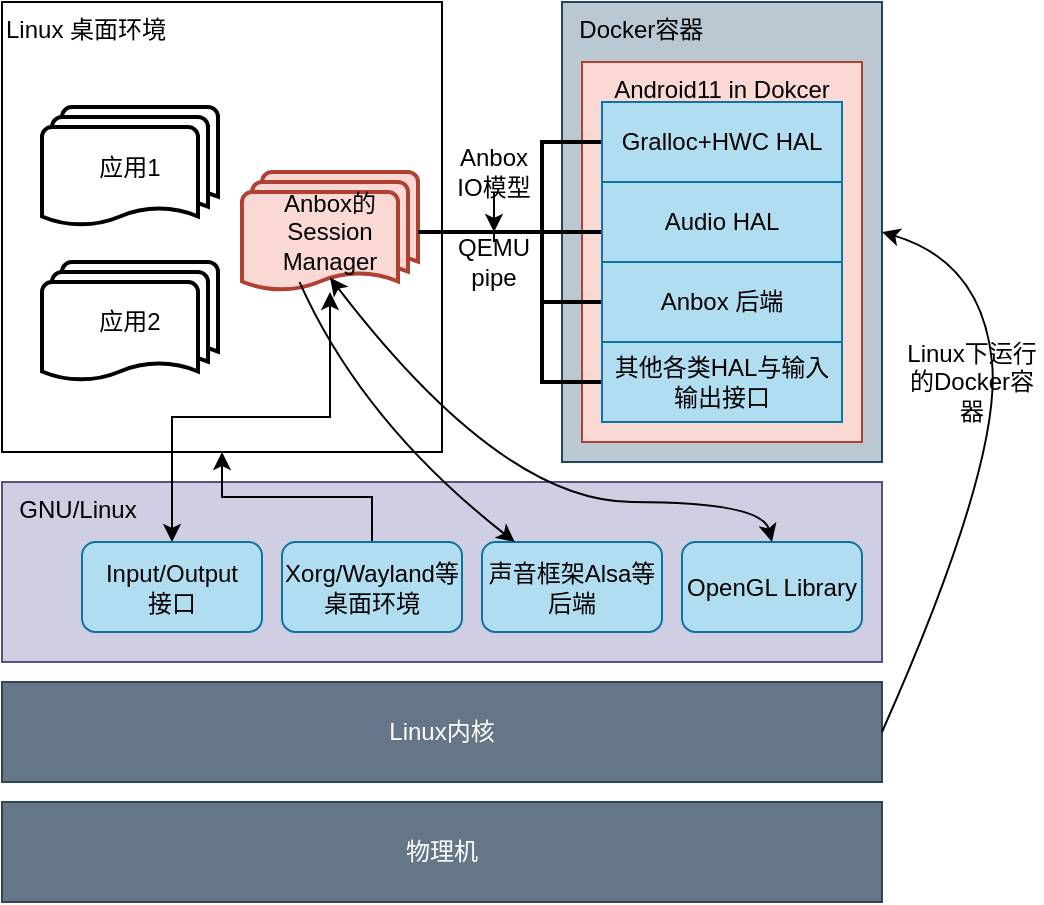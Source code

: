<mxfile version="19.0.1" type="device"><diagram id="BWZ64X02QRxM8R3yrkuW" name="Page-1"><mxGraphModel dx="990" dy="547" grid="1" gridSize="10" guides="1" tooltips="1" connect="1" arrows="1" fold="1" page="1" pageScale="1" pageWidth="827" pageHeight="1169" math="0" shadow="0"><root><mxCell id="0"/><mxCell id="1" parent="0"/><mxCell id="dfGxnwlHYl9-c2D9PV9k-5" value="Linux内核" style="rounded=0;whiteSpace=wrap;html=1;fillColor=#647687;fontColor=#ffffff;strokeColor=#314354;align=center;horizontal=1;verticalAlign=middle;" vertex="1" parent="1"><mxGeometry x="180" y="420" width="440" height="50" as="geometry"/></mxCell><mxCell id="dfGxnwlHYl9-c2D9PV9k-3" value="物理机" style="rounded=0;whiteSpace=wrap;html=1;fillColor=#647687;fontColor=#ffffff;strokeColor=#314354;" vertex="1" parent="1"><mxGeometry x="180" y="480" width="440" height="50" as="geometry"/></mxCell><mxCell id="dfGxnwlHYl9-c2D9PV9k-8" value="&amp;nbsp; GNU/Linux" style="rounded=0;whiteSpace=wrap;html=1;fillColor=#d0cee2;strokeColor=#56517e;align=left;verticalAlign=top;" vertex="1" parent="1"><mxGeometry x="180" y="320" width="440" height="90" as="geometry"/></mxCell><mxCell id="dfGxnwlHYl9-c2D9PV9k-11" value="Linux 桌面环境" style="rounded=0;whiteSpace=wrap;html=1;align=left;verticalAlign=top;" vertex="1" parent="1"><mxGeometry x="180" y="80" width="220" height="225" as="geometry"/></mxCell><mxCell id="dfGxnwlHYl9-c2D9PV9k-18" value="应用1" style="strokeWidth=2;html=1;shape=mxgraph.flowchart.multi-document;whiteSpace=wrap;" vertex="1" parent="1"><mxGeometry x="200" y="132.5" width="88" height="60" as="geometry"/></mxCell><mxCell id="dfGxnwlHYl9-c2D9PV9k-23" value="应用2" style="strokeWidth=2;html=1;shape=mxgraph.flowchart.multi-document;whiteSpace=wrap;" vertex="1" parent="1"><mxGeometry x="200" y="210" width="88" height="60" as="geometry"/></mxCell><mxCell id="dfGxnwlHYl9-c2D9PV9k-24" value="&amp;nbsp; Docker容器" style="rounded=0;whiteSpace=wrap;html=1;fillColor=#bac8d3;strokeColor=#23445d;align=left;verticalAlign=top;" vertex="1" parent="1"><mxGeometry x="460" y="80" width="160" height="230" as="geometry"/></mxCell><mxCell id="dfGxnwlHYl9-c2D9PV9k-27" value="Android11 in Dokcer" style="rounded=0;whiteSpace=wrap;html=1;fillColor=#fad9d5;strokeColor=#ae4132;verticalAlign=top;" vertex="1" parent="1"><mxGeometry x="470" y="110" width="140" height="190" as="geometry"/></mxCell><mxCell id="dfGxnwlHYl9-c2D9PV9k-35" value="OpenGL Library" style="rounded=1;whiteSpace=wrap;html=1;fillColor=#b1ddf0;strokeColor=#10739e;" vertex="1" parent="1"><mxGeometry x="520" y="350" width="90" height="45" as="geometry"/></mxCell><mxCell id="dfGxnwlHYl9-c2D9PV9k-38" value="声音框架Alsa等后端" style="rounded=1;whiteSpace=wrap;html=1;fillColor=#b1ddf0;strokeColor=#10739e;" vertex="1" parent="1"><mxGeometry x="420" y="350" width="90" height="45" as="geometry"/></mxCell><mxCell id="dfGxnwlHYl9-c2D9PV9k-52" style="edgeStyle=orthogonalEdgeStyle;rounded=0;orthogonalLoop=1;jettySize=auto;html=1;startArrow=none;startFill=0;endArrow=classic;endFill=1;strokeWidth=1;" edge="1" parent="1" source="dfGxnwlHYl9-c2D9PV9k-39" target="dfGxnwlHYl9-c2D9PV9k-11"><mxGeometry relative="1" as="geometry"/></mxCell><mxCell id="dfGxnwlHYl9-c2D9PV9k-39" value="&lt;span style=&quot;text-align: left;&quot;&gt;Xorg/Wayland等桌面环境&lt;/span&gt;" style="rounded=1;whiteSpace=wrap;html=1;fillColor=#b1ddf0;strokeColor=#10739e;" vertex="1" parent="1"><mxGeometry x="320" y="350" width="90" height="45" as="geometry"/></mxCell><mxCell id="dfGxnwlHYl9-c2D9PV9k-66" style="edgeStyle=orthogonalEdgeStyle;rounded=0;orthogonalLoop=1;jettySize=auto;html=1;startArrow=classic;startFill=1;endArrow=classic;endFill=1;strokeWidth=1;" edge="1" parent="1" source="dfGxnwlHYl9-c2D9PV9k-47" target="dfGxnwlHYl9-c2D9PV9k-53"><mxGeometry relative="1" as="geometry"/></mxCell><mxCell id="dfGxnwlHYl9-c2D9PV9k-47" value="Anbox的Session Manager" style="strokeWidth=2;html=1;shape=mxgraph.flowchart.multi-document;whiteSpace=wrap;fillColor=#fad9d5;strokeColor=#ae4132;" vertex="1" parent="1"><mxGeometry x="300" y="165" width="88" height="60" as="geometry"/></mxCell><mxCell id="dfGxnwlHYl9-c2D9PV9k-62" style="edgeStyle=orthogonalEdgeStyle;rounded=0;orthogonalLoop=1;jettySize=auto;html=1;startArrow=none;startFill=0;endArrow=none;endFill=0;strokeWidth=2;" edge="1" parent="1" source="dfGxnwlHYl9-c2D9PV9k-48" target="dfGxnwlHYl9-c2D9PV9k-47"><mxGeometry relative="1" as="geometry"><Array as="points"><mxPoint x="450" y="230"/><mxPoint x="450" y="195"/></Array></mxGeometry></mxCell><mxCell id="dfGxnwlHYl9-c2D9PV9k-48" value="Anbox 后端" style="rounded=0;whiteSpace=wrap;html=1;fillColor=#b1ddf0;strokeColor=#10739e;" vertex="1" parent="1"><mxGeometry x="480" y="210" width="120" height="40" as="geometry"/></mxCell><mxCell id="dfGxnwlHYl9-c2D9PV9k-60" style="edgeStyle=orthogonalEdgeStyle;rounded=0;orthogonalLoop=1;jettySize=auto;html=1;entryX=1;entryY=0.5;entryDx=0;entryDy=0;entryPerimeter=0;startArrow=none;startFill=0;endArrow=none;endFill=0;strokeWidth=2;" edge="1" parent="1" source="dfGxnwlHYl9-c2D9PV9k-50" target="dfGxnwlHYl9-c2D9PV9k-47"><mxGeometry relative="1" as="geometry"><Array as="points"><mxPoint x="440" y="195"/><mxPoint x="440" y="195"/></Array></mxGeometry></mxCell><mxCell id="dfGxnwlHYl9-c2D9PV9k-50" value="Audio HAL" style="rounded=0;whiteSpace=wrap;html=1;fillColor=#b1ddf0;strokeColor=#10739e;" vertex="1" parent="1"><mxGeometry x="480" y="170" width="120" height="40" as="geometry"/></mxCell><mxCell id="dfGxnwlHYl9-c2D9PV9k-56" style="edgeStyle=orthogonalEdgeStyle;rounded=0;orthogonalLoop=1;jettySize=auto;html=1;startArrow=none;startFill=0;endArrow=none;endFill=0;strokeWidth=2;" edge="1" parent="1" source="dfGxnwlHYl9-c2D9PV9k-51" target="dfGxnwlHYl9-c2D9PV9k-47"><mxGeometry relative="1" as="geometry"><Array as="points"><mxPoint x="450" y="150"/><mxPoint x="450" y="195"/></Array></mxGeometry></mxCell><mxCell id="dfGxnwlHYl9-c2D9PV9k-51" value="Gralloc+HWC HAL" style="rounded=0;whiteSpace=wrap;html=1;fillColor=#b1ddf0;strokeColor=#10739e;" vertex="1" parent="1"><mxGeometry x="480" y="130" width="120" height="40" as="geometry"/></mxCell><mxCell id="dfGxnwlHYl9-c2D9PV9k-53" value="Input/Output&lt;br&gt;接口" style="rounded=1;whiteSpace=wrap;html=1;fillColor=#b1ddf0;strokeColor=#10739e;" vertex="1" parent="1"><mxGeometry x="220" y="350" width="90" height="45" as="geometry"/></mxCell><mxCell id="dfGxnwlHYl9-c2D9PV9k-77" style="edgeStyle=orthogonalEdgeStyle;rounded=0;orthogonalLoop=1;jettySize=auto;html=1;entryX=1;entryY=0.5;entryDx=0;entryDy=0;entryPerimeter=0;startArrow=none;startFill=0;endArrow=none;endFill=0;strokeWidth=2;" edge="1" parent="1" source="dfGxnwlHYl9-c2D9PV9k-61" target="dfGxnwlHYl9-c2D9PV9k-47"><mxGeometry relative="1" as="geometry"><Array as="points"><mxPoint x="450" y="270"/><mxPoint x="450" y="195"/></Array></mxGeometry></mxCell><mxCell id="dfGxnwlHYl9-c2D9PV9k-61" value="其他各类HAL与输入输出接口" style="rounded=0;whiteSpace=wrap;html=1;fillColor=#b1ddf0;strokeColor=#10739e;" vertex="1" parent="1"><mxGeometry x="480" y="250" width="120" height="40" as="geometry"/></mxCell><mxCell id="dfGxnwlHYl9-c2D9PV9k-69" value="" style="curved=1;endArrow=classic;html=1;rounded=0;strokeWidth=1;entryX=0.5;entryY=0;entryDx=0;entryDy=0;exitX=0.5;exitY=0.88;exitDx=0;exitDy=0;exitPerimeter=0;startArrow=classic;startFill=1;" edge="1" parent="1" source="dfGxnwlHYl9-c2D9PV9k-47" target="dfGxnwlHYl9-c2D9PV9k-35"><mxGeometry width="50" height="50" relative="1" as="geometry"><mxPoint x="390" y="210" as="sourcePoint"/><mxPoint x="440" y="160" as="targetPoint"/><Array as="points"><mxPoint x="430" y="330"/><mxPoint x="560" y="330"/></Array></mxGeometry></mxCell><mxCell id="dfGxnwlHYl9-c2D9PV9k-70" value="" style="curved=1;endArrow=classic;html=1;rounded=0;strokeWidth=1;exitX=0.327;exitY=0.917;exitDx=0;exitDy=0;exitPerimeter=0;" edge="1" parent="1" source="dfGxnwlHYl9-c2D9PV9k-47" target="dfGxnwlHYl9-c2D9PV9k-38"><mxGeometry width="50" height="50" relative="1" as="geometry"><mxPoint x="360" y="240" as="sourcePoint"/><mxPoint x="440" y="160" as="targetPoint"/><Array as="points"><mxPoint x="360" y="290"/></Array></mxGeometry></mxCell><mxCell id="dfGxnwlHYl9-c2D9PV9k-57" value="QEMU pipe" style="text;html=1;strokeColor=none;fillColor=none;align=center;verticalAlign=middle;whiteSpace=wrap;rounded=0;" vertex="1" parent="1"><mxGeometry x="396" y="195" width="60" height="30" as="geometry"/></mxCell><mxCell id="dfGxnwlHYl9-c2D9PV9k-76" value="" style="curved=1;endArrow=classic;html=1;rounded=0;strokeWidth=1;exitX=1;exitY=0.5;exitDx=0;exitDy=0;entryX=1;entryY=0.5;entryDx=0;entryDy=0;" edge="1" parent="1" source="dfGxnwlHYl9-c2D9PV9k-5" target="dfGxnwlHYl9-c2D9PV9k-24"><mxGeometry width="50" height="50" relative="1" as="geometry"><mxPoint x="390" y="340" as="sourcePoint"/><mxPoint x="440" y="290" as="targetPoint"/><Array as="points"><mxPoint x="680" y="310"/><mxPoint x="670" y="210"/></Array></mxGeometry></mxCell><mxCell id="dfGxnwlHYl9-c2D9PV9k-80" style="edgeStyle=orthogonalEdgeStyle;rounded=0;orthogonalLoop=1;jettySize=auto;html=1;startArrow=none;startFill=0;endArrow=classic;endFill=1;strokeWidth=1;" edge="1" parent="1" source="dfGxnwlHYl9-c2D9PV9k-78" target="dfGxnwlHYl9-c2D9PV9k-57"><mxGeometry relative="1" as="geometry"/></mxCell><mxCell id="dfGxnwlHYl9-c2D9PV9k-78" value="Anbox&lt;br&gt;IO模型" style="text;html=1;strokeColor=none;fillColor=none;align=center;verticalAlign=middle;whiteSpace=wrap;rounded=0;" vertex="1" parent="1"><mxGeometry x="396" y="150" width="60" height="30" as="geometry"/></mxCell><mxCell id="dfGxnwlHYl9-c2D9PV9k-81" value="Linux下运行的Docker容器" style="text;html=1;strokeColor=none;fillColor=none;align=center;verticalAlign=middle;whiteSpace=wrap;rounded=0;" vertex="1" parent="1"><mxGeometry x="630" y="255" width="70" height="30" as="geometry"/></mxCell></root></mxGraphModel></diagram></mxfile>